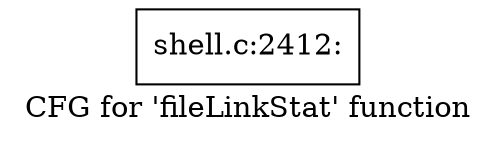 digraph "CFG for 'fileLinkStat' function" {
	label="CFG for 'fileLinkStat' function";

	Node0x56027688a9d0 [shape=record,label="{shell.c:2412:}"];
}
